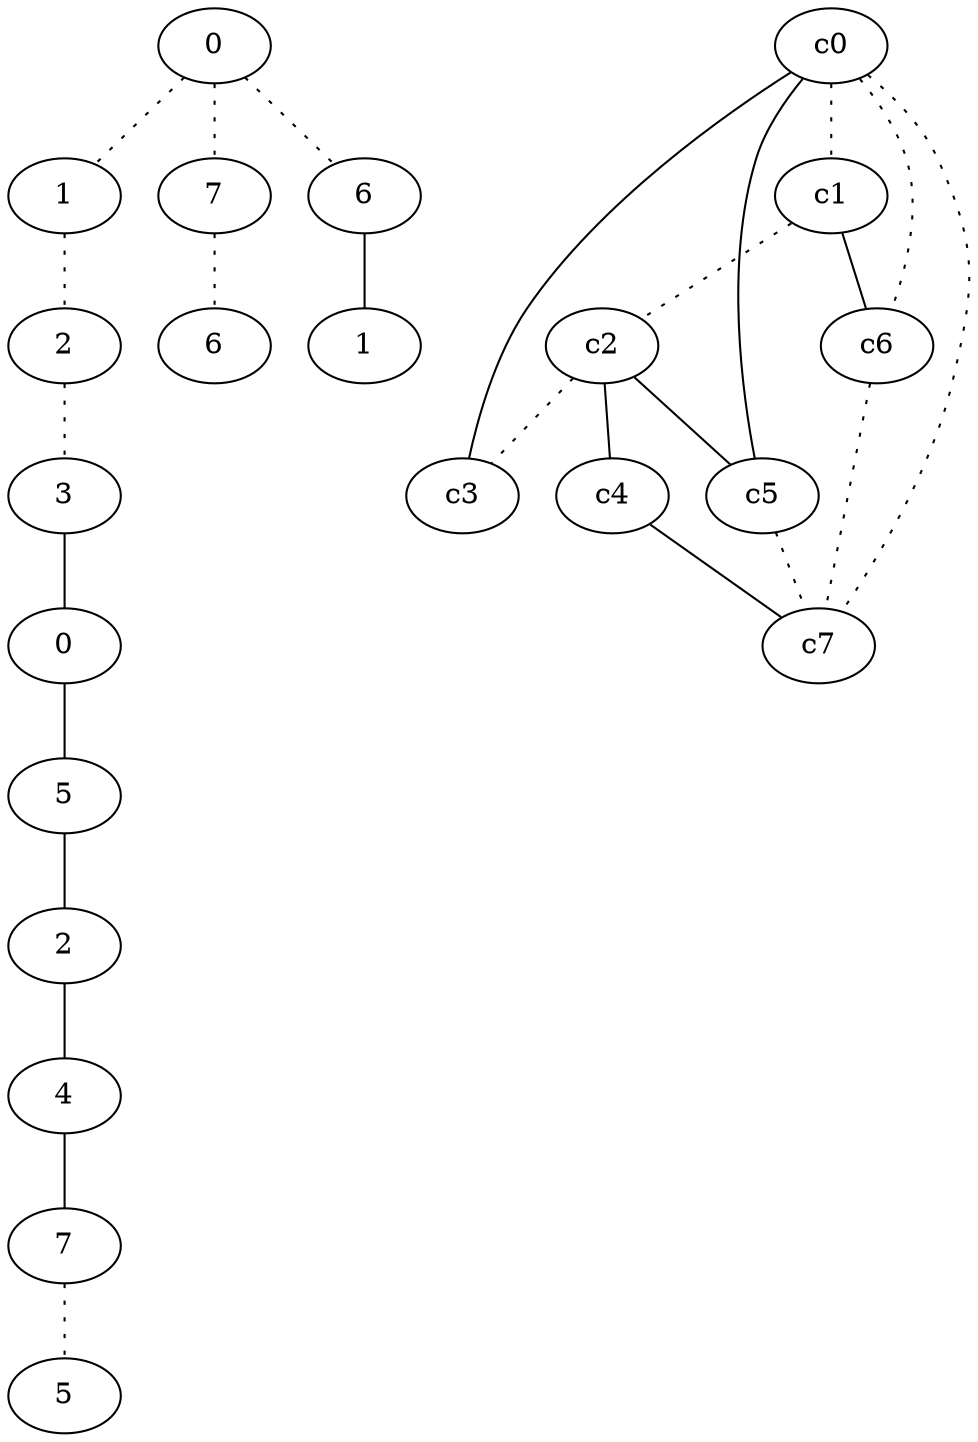 graph {
a0[label=0];
a1[label=1];
a2[label=2];
a3[label=3];
a4[label=0];
a5[label=5];
a6[label=2];
a7[label=4];
a8[label=7];
a9[label=5];
a10[label=7];
a11[label=6];
a12[label=6];
a13[label=1];
a0 -- a1 [style=dotted];
a0 -- a10 [style=dotted];
a0 -- a12 [style=dotted];
a1 -- a2 [style=dotted];
a2 -- a3 [style=dotted];
a3 -- a4;
a4 -- a5;
a5 -- a6;
a6 -- a7;
a7 -- a8;
a8 -- a9 [style=dotted];
a10 -- a11 [style=dotted];
a12 -- a13;
c0 -- c1 [style=dotted];
c0 -- c3;
c0 -- c5;
c0 -- c6 [style=dotted];
c0 -- c7 [style=dotted];
c1 -- c2 [style=dotted];
c1 -- c6;
c2 -- c3 [style=dotted];
c2 -- c4;
c2 -- c5;
c4 -- c7;
c5 -- c7 [style=dotted];
c6 -- c7 [style=dotted];
}
